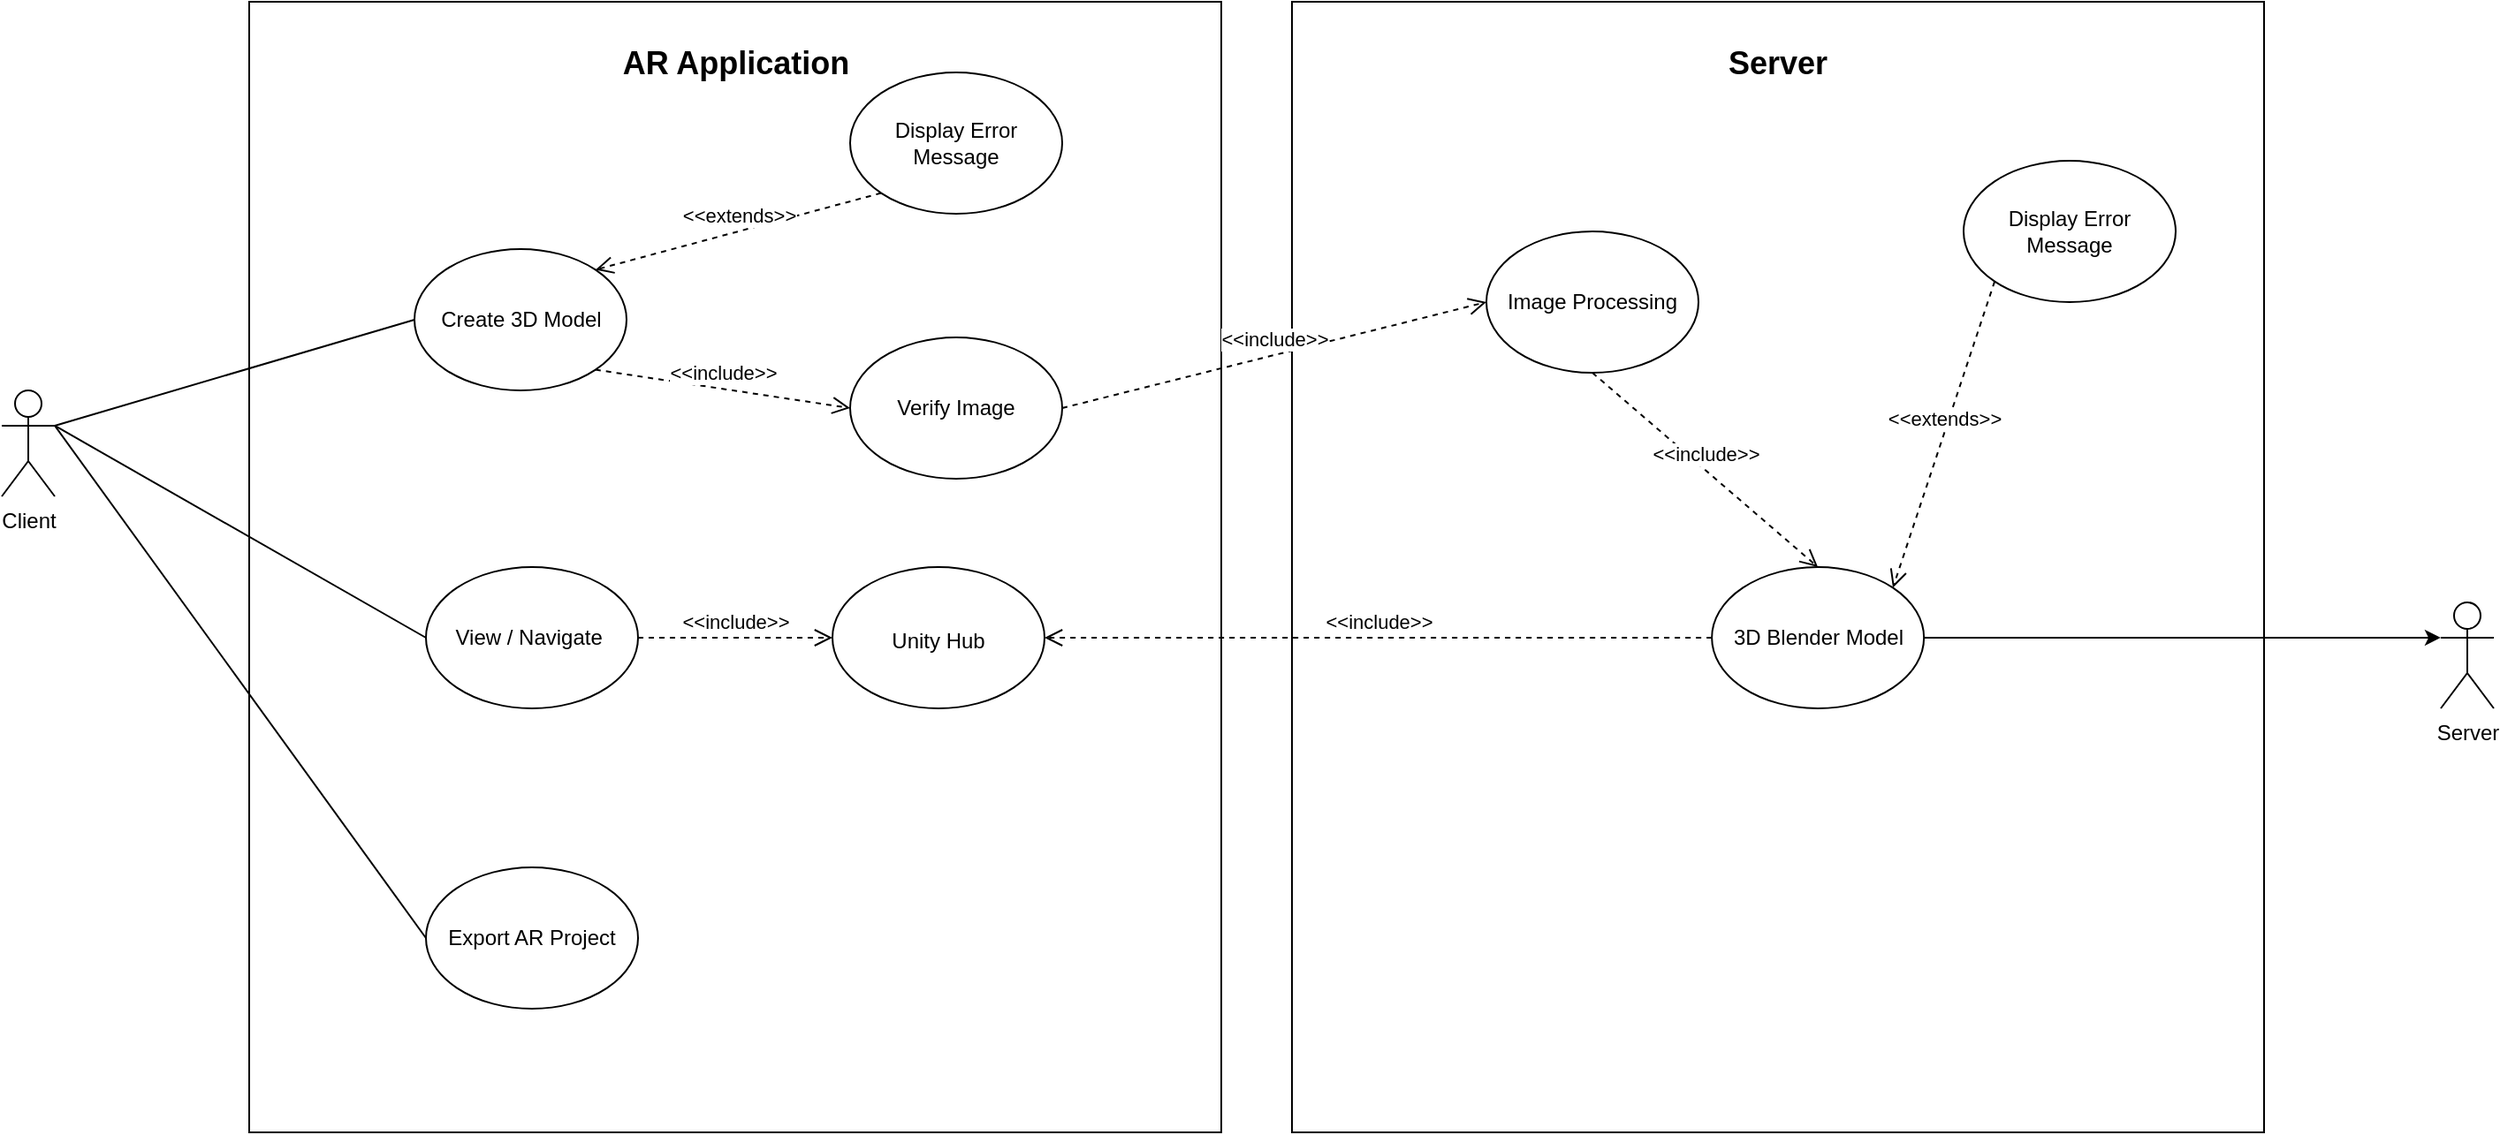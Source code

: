 <mxfile version="20.5.1" type="device"><diagram id="MIsFcwYVREr93DaX-Rt8" name="Page-1"><mxGraphModel dx="1455" dy="832" grid="1" gridSize="10" guides="1" tooltips="1" connect="1" arrows="1" fold="1" page="1" pageScale="1" pageWidth="827" pageHeight="1169" math="0" shadow="0"><root><mxCell id="0"/><mxCell id="1" parent="0"/><mxCell id="2wzll5pe5cr1ZWZhR4yt-1" value="" style="rounded=0;whiteSpace=wrap;html=1;" parent="1" vertex="1"><mxGeometry x="200" y="80" width="550" height="640" as="geometry"/></mxCell><mxCell id="2wzll5pe5cr1ZWZhR4yt-2" value="Client" style="shape=umlActor;verticalLabelPosition=bottom;verticalAlign=top;html=1;outlineConnect=0;" parent="1" vertex="1"><mxGeometry x="60" y="300" width="30" height="60" as="geometry"/></mxCell><mxCell id="2wzll5pe5cr1ZWZhR4yt-5" value="Server" style="shape=umlActor;verticalLabelPosition=bottom;verticalAlign=top;html=1;outlineConnect=0;" parent="1" vertex="1"><mxGeometry x="1440" y="420" width="30" height="60" as="geometry"/></mxCell><mxCell id="2wzll5pe5cr1ZWZhR4yt-7" value="Create 3D Model" style="ellipse;whiteSpace=wrap;html=1;" parent="1" vertex="1"><mxGeometry x="293.5" y="220" width="120" height="80" as="geometry"/></mxCell><mxCell id="2wzll5pe5cr1ZWZhR4yt-10" value="" style="endArrow=none;html=1;rounded=0;exitX=1;exitY=0.333;exitDx=0;exitDy=0;exitPerimeter=0;entryX=0;entryY=0.5;entryDx=0;entryDy=0;" parent="1" source="2wzll5pe5cr1ZWZhR4yt-2" target="2wzll5pe5cr1ZWZhR4yt-7" edge="1"><mxGeometry width="50" height="50" relative="1" as="geometry"><mxPoint x="260" y="410" as="sourcePoint"/><mxPoint x="310" y="360" as="targetPoint"/></mxGeometry></mxCell><mxCell id="2wzll5pe5cr1ZWZhR4yt-11" value="Verify Image" style="ellipse;whiteSpace=wrap;html=1;" parent="1" vertex="1"><mxGeometry x="540" y="270" width="120" height="80" as="geometry"/></mxCell><mxCell id="2wzll5pe5cr1ZWZhR4yt-12" value="Display Error Message" style="ellipse;whiteSpace=wrap;html=1;" parent="1" vertex="1"><mxGeometry x="540" y="120" width="120" height="80" as="geometry"/></mxCell><mxCell id="2wzll5pe5cr1ZWZhR4yt-15" value="&amp;lt;&amp;lt;include&amp;gt;&amp;gt;" style="html=1;verticalAlign=bottom;endArrow=open;dashed=1;endSize=8;rounded=0;entryX=0;entryY=0.5;entryDx=0;entryDy=0;exitX=1;exitY=1;exitDx=0;exitDy=0;" parent="1" source="2wzll5pe5cr1ZWZhR4yt-7" target="2wzll5pe5cr1ZWZhR4yt-11" edge="1"><mxGeometry relative="1" as="geometry"><mxPoint x="480" y="310" as="sourcePoint"/><mxPoint x="400" y="310" as="targetPoint"/></mxGeometry></mxCell><mxCell id="2wzll5pe5cr1ZWZhR4yt-16" value="&amp;lt;&amp;lt;extends&amp;gt;&amp;gt;" style="html=1;verticalAlign=bottom;endArrow=open;dashed=1;endSize=8;rounded=0;entryX=1;entryY=0;entryDx=0;entryDy=0;exitX=0;exitY=1;exitDx=0;exitDy=0;" parent="1" source="2wzll5pe5cr1ZWZhR4yt-12" target="2wzll5pe5cr1ZWZhR4yt-7" edge="1"><mxGeometry relative="1" as="geometry"><mxPoint x="310" y="290" as="sourcePoint"/><mxPoint x="340" y="210" as="targetPoint"/></mxGeometry></mxCell><mxCell id="wGC-c4cETSCfmkRpxhb2-1" value="" style="rounded=0;whiteSpace=wrap;html=1;" vertex="1" parent="1"><mxGeometry x="790" y="80" width="550" height="640" as="geometry"/></mxCell><mxCell id="wGC-c4cETSCfmkRpxhb2-13" value="Image Processing" style="ellipse;whiteSpace=wrap;html=1;" vertex="1" parent="1"><mxGeometry x="900" y="210" width="120" height="80" as="geometry"/></mxCell><mxCell id="wGC-c4cETSCfmkRpxhb2-14" value="&amp;lt;&amp;lt;include&amp;gt;&amp;gt;" style="html=1;verticalAlign=bottom;endArrow=open;dashed=1;endSize=8;rounded=0;entryX=0;entryY=0.5;entryDx=0;entryDy=0;exitX=1;exitY=0.5;exitDx=0;exitDy=0;" edge="1" parent="1" source="2wzll5pe5cr1ZWZhR4yt-11" target="wGC-c4cETSCfmkRpxhb2-13"><mxGeometry relative="1" as="geometry"><mxPoint x="907" y="358.82" as="sourcePoint"/><mxPoint x="827" y="358.82" as="targetPoint"/></mxGeometry></mxCell><mxCell id="wGC-c4cETSCfmkRpxhb2-19" style="edgeStyle=orthogonalEdgeStyle;rounded=0;orthogonalLoop=1;jettySize=auto;html=1;exitX=1;exitY=0.5;exitDx=0;exitDy=0;entryX=0;entryY=0.333;entryDx=0;entryDy=0;entryPerimeter=0;" edge="1" parent="1" source="wGC-c4cETSCfmkRpxhb2-15" target="2wzll5pe5cr1ZWZhR4yt-5"><mxGeometry relative="1" as="geometry"/></mxCell><mxCell id="wGC-c4cETSCfmkRpxhb2-15" value="3D Blender Model" style="ellipse;whiteSpace=wrap;html=1;" vertex="1" parent="1"><mxGeometry x="1027.57" y="400" width="120" height="80" as="geometry"/></mxCell><mxCell id="wGC-c4cETSCfmkRpxhb2-16" value="&amp;lt;&amp;lt;include&amp;gt;&amp;gt;" style="html=1;verticalAlign=bottom;endArrow=open;dashed=1;endSize=8;rounded=0;entryX=0.5;entryY=0;entryDx=0;entryDy=0;exitX=0.5;exitY=1;exitDx=0;exitDy=0;" edge="1" parent="1" source="wGC-c4cETSCfmkRpxhb2-13" target="wGC-c4cETSCfmkRpxhb2-15"><mxGeometry relative="1" as="geometry"><mxPoint x="870" y="480" as="sourcePoint"/><mxPoint x="790" y="480" as="targetPoint"/><Array as="points"/></mxGeometry></mxCell><mxCell id="wGC-c4cETSCfmkRpxhb2-17" value="Display Error Message" style="ellipse;whiteSpace=wrap;html=1;" vertex="1" parent="1"><mxGeometry x="1170.0" y="170" width="120" height="80" as="geometry"/></mxCell><mxCell id="wGC-c4cETSCfmkRpxhb2-18" value="&amp;lt;&amp;lt;extends&amp;gt;&amp;gt;" style="html=1;verticalAlign=bottom;endArrow=open;dashed=1;endSize=8;rounded=0;entryX=1;entryY=0;entryDx=0;entryDy=0;exitX=0;exitY=1;exitDx=0;exitDy=0;" edge="1" parent="1" source="wGC-c4cETSCfmkRpxhb2-17" target="wGC-c4cETSCfmkRpxhb2-15"><mxGeometry relative="1" as="geometry"><mxPoint x="937.57" y="340" as="sourcePoint"/><mxPoint x="989.996" y="421.716" as="targetPoint"/></mxGeometry></mxCell><mxCell id="wGC-c4cETSCfmkRpxhb2-20" value="View / Navigate&amp;nbsp;" style="ellipse;whiteSpace=wrap;html=1;" vertex="1" parent="1"><mxGeometry x="300" y="400" width="120" height="80" as="geometry"/></mxCell><mxCell id="wGC-c4cETSCfmkRpxhb2-21" value="" style="endArrow=none;html=1;rounded=0;entryX=0;entryY=0.5;entryDx=0;entryDy=0;exitX=1;exitY=0.333;exitDx=0;exitDy=0;exitPerimeter=0;" edge="1" parent="1" source="2wzll5pe5cr1ZWZhR4yt-2" target="wGC-c4cETSCfmkRpxhb2-20"><mxGeometry width="50" height="50" relative="1" as="geometry"><mxPoint x="150" y="420" as="sourcePoint"/><mxPoint x="200" y="370" as="targetPoint"/></mxGeometry></mxCell><mxCell id="wGC-c4cETSCfmkRpxhb2-22" value="Export AR Project" style="ellipse;whiteSpace=wrap;html=1;" vertex="1" parent="1"><mxGeometry x="300" y="570" width="120" height="80" as="geometry"/></mxCell><mxCell id="wGC-c4cETSCfmkRpxhb2-23" value="" style="endArrow=none;html=1;rounded=0;exitX=1;exitY=0.333;exitDx=0;exitDy=0;exitPerimeter=0;entryX=0;entryY=0.5;entryDx=0;entryDy=0;" edge="1" parent="1" source="2wzll5pe5cr1ZWZhR4yt-2" target="wGC-c4cETSCfmkRpxhb2-22"><mxGeometry width="50" height="50" relative="1" as="geometry"><mxPoint x="780" y="470" as="sourcePoint"/><mxPoint x="830" y="420" as="targetPoint"/></mxGeometry></mxCell><mxCell id="wGC-c4cETSCfmkRpxhb2-25" value="&lt;b&gt;&lt;font style=&quot;font-size: 18px;&quot;&gt;AR Application&lt;/font&gt;&lt;/b&gt;" style="text;html=1;strokeColor=none;fillColor=none;align=center;verticalAlign=middle;whiteSpace=wrap;rounded=0;" vertex="1" parent="1"><mxGeometry x="407.5" y="100" width="135" height="30" as="geometry"/></mxCell><mxCell id="wGC-c4cETSCfmkRpxhb2-26" value="&lt;b&gt;&lt;font style=&quot;font-size: 18px;&quot;&gt;Server&lt;/font&gt;&lt;/b&gt;" style="text;html=1;strokeColor=none;fillColor=none;align=center;verticalAlign=middle;whiteSpace=wrap;rounded=0;" vertex="1" parent="1"><mxGeometry x="1015" y="100" width="100" height="30" as="geometry"/></mxCell><mxCell id="wGC-c4cETSCfmkRpxhb2-27" value="&lt;font style=&quot;font-size: 12px;&quot;&gt;Unity Hub&lt;/font&gt;" style="ellipse;whiteSpace=wrap;html=1;fontSize=18;" vertex="1" parent="1"><mxGeometry x="530" y="400" width="120" height="80" as="geometry"/></mxCell><mxCell id="wGC-c4cETSCfmkRpxhb2-28" value="&amp;lt;&amp;lt;include&amp;gt;&amp;gt;" style="html=1;verticalAlign=bottom;endArrow=open;dashed=1;endSize=8;rounded=0;entryX=0;entryY=0.5;entryDx=0;entryDy=0;exitX=1;exitY=0.5;exitDx=0;exitDy=0;" edge="1" parent="1" source="wGC-c4cETSCfmkRpxhb2-20" target="wGC-c4cETSCfmkRpxhb2-27"><mxGeometry relative="1" as="geometry"><mxPoint x="405.926" y="298.284" as="sourcePoint"/><mxPoint x="550" y="320" as="targetPoint"/></mxGeometry></mxCell><mxCell id="wGC-c4cETSCfmkRpxhb2-29" value="&amp;lt;&amp;lt;include&amp;gt;&amp;gt;" style="html=1;verticalAlign=bottom;endArrow=open;dashed=1;endSize=8;rounded=0;entryX=1;entryY=0.5;entryDx=0;entryDy=0;exitX=0;exitY=0.5;exitDx=0;exitDy=0;" edge="1" parent="1" source="wGC-c4cETSCfmkRpxhb2-15" target="wGC-c4cETSCfmkRpxhb2-27"><mxGeometry relative="1" as="geometry"><mxPoint x="415.926" y="308.284" as="sourcePoint"/><mxPoint x="560" y="330" as="targetPoint"/></mxGeometry></mxCell></root></mxGraphModel></diagram></mxfile>
